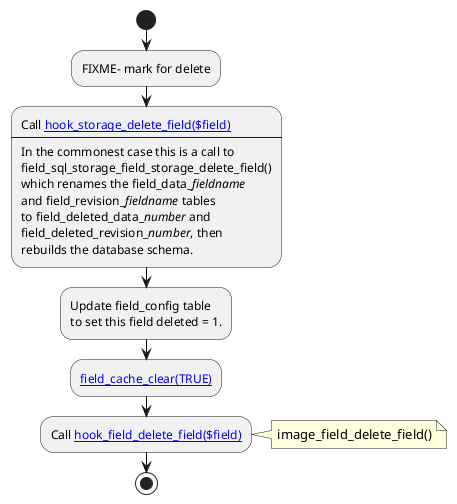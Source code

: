 @startuml

start
:FIXME- mark for delete;
:Call [[https://api.drupal.org/api/drupal/modules!field!field.api.php/function/hook_field_storage_delete_field/7 hook_storage_delete_field($field)]]
----
In the commonest case this is a call to
field_sql_storage_field_storage_delete_field()
which renames the field_data_//fieldname//
and field_revision_//fieldname// tables
to field_deleted_data_//number// and
field_deleted_revision_//number//, then
rebuilds the database schema.;
:Update field_config table
to set this field deleted = 1.;
:[[field_cache_clear field_cache_clear(TRUE)]];
:Call [[https://api.drupal.org/api/drupal/modules!field!field.api.php/function/hook_field_delete_field/7 hook_field_delete_field($field)]];
note right
image_field_delete_field()
end note
stop

@enduml
